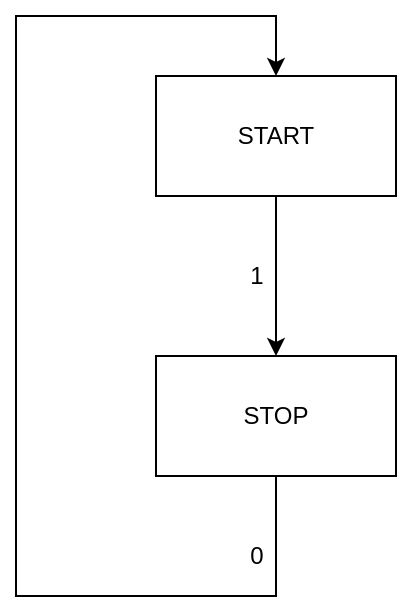 <mxfile version="12.9.13" type="device"><diagram id="w-1TmJk7xv2sy7aE2lfz" name="Page-1"><mxGraphModel dx="1024" dy="584" grid="1" gridSize="10" guides="1" tooltips="1" connect="1" arrows="1" fold="1" page="1" pageScale="1" pageWidth="1169" pageHeight="827" math="0" shadow="0"><root><mxCell id="0"/><mxCell id="1" parent="0"/><mxCell id="7CL6hBQC97dBKXGzFr6K-4" style="edgeStyle=orthogonalEdgeStyle;rounded=0;orthogonalLoop=1;jettySize=auto;html=1;exitX=0.5;exitY=1;exitDx=0;exitDy=0;entryX=0.5;entryY=0;entryDx=0;entryDy=0;" edge="1" parent="1" source="7CL6hBQC97dBKXGzFr6K-1" target="7CL6hBQC97dBKXGzFr6K-2"><mxGeometry relative="1" as="geometry"><Array as="points"><mxPoint x="520" y="390"/><mxPoint x="390" y="390"/><mxPoint x="390" y="100"/><mxPoint x="520" y="100"/></Array></mxGeometry></mxCell><mxCell id="7CL6hBQC97dBKXGzFr6K-1" value="STOP" style="rounded=0;whiteSpace=wrap;html=1;" vertex="1" parent="1"><mxGeometry x="460" y="270" width="120" height="60" as="geometry"/></mxCell><mxCell id="7CL6hBQC97dBKXGzFr6K-3" style="edgeStyle=orthogonalEdgeStyle;rounded=0;orthogonalLoop=1;jettySize=auto;html=1;exitX=0.5;exitY=1;exitDx=0;exitDy=0;entryX=0.5;entryY=0;entryDx=0;entryDy=0;" edge="1" parent="1" source="7CL6hBQC97dBKXGzFr6K-2" target="7CL6hBQC97dBKXGzFr6K-1"><mxGeometry relative="1" as="geometry"/></mxCell><mxCell id="7CL6hBQC97dBKXGzFr6K-2" value="START" style="rounded=0;whiteSpace=wrap;html=1;" vertex="1" parent="1"><mxGeometry x="460" y="130" width="120" height="60" as="geometry"/></mxCell><mxCell id="7CL6hBQC97dBKXGzFr6K-6" value="1" style="text;html=1;align=center;verticalAlign=middle;resizable=0;points=[];autosize=1;" vertex="1" parent="1"><mxGeometry x="500" y="220" width="20" height="20" as="geometry"/></mxCell><mxCell id="7CL6hBQC97dBKXGzFr6K-7" value="0" style="text;html=1;align=center;verticalAlign=middle;resizable=0;points=[];autosize=1;" vertex="1" parent="1"><mxGeometry x="500" y="360" width="20" height="20" as="geometry"/></mxCell></root></mxGraphModel></diagram></mxfile>
